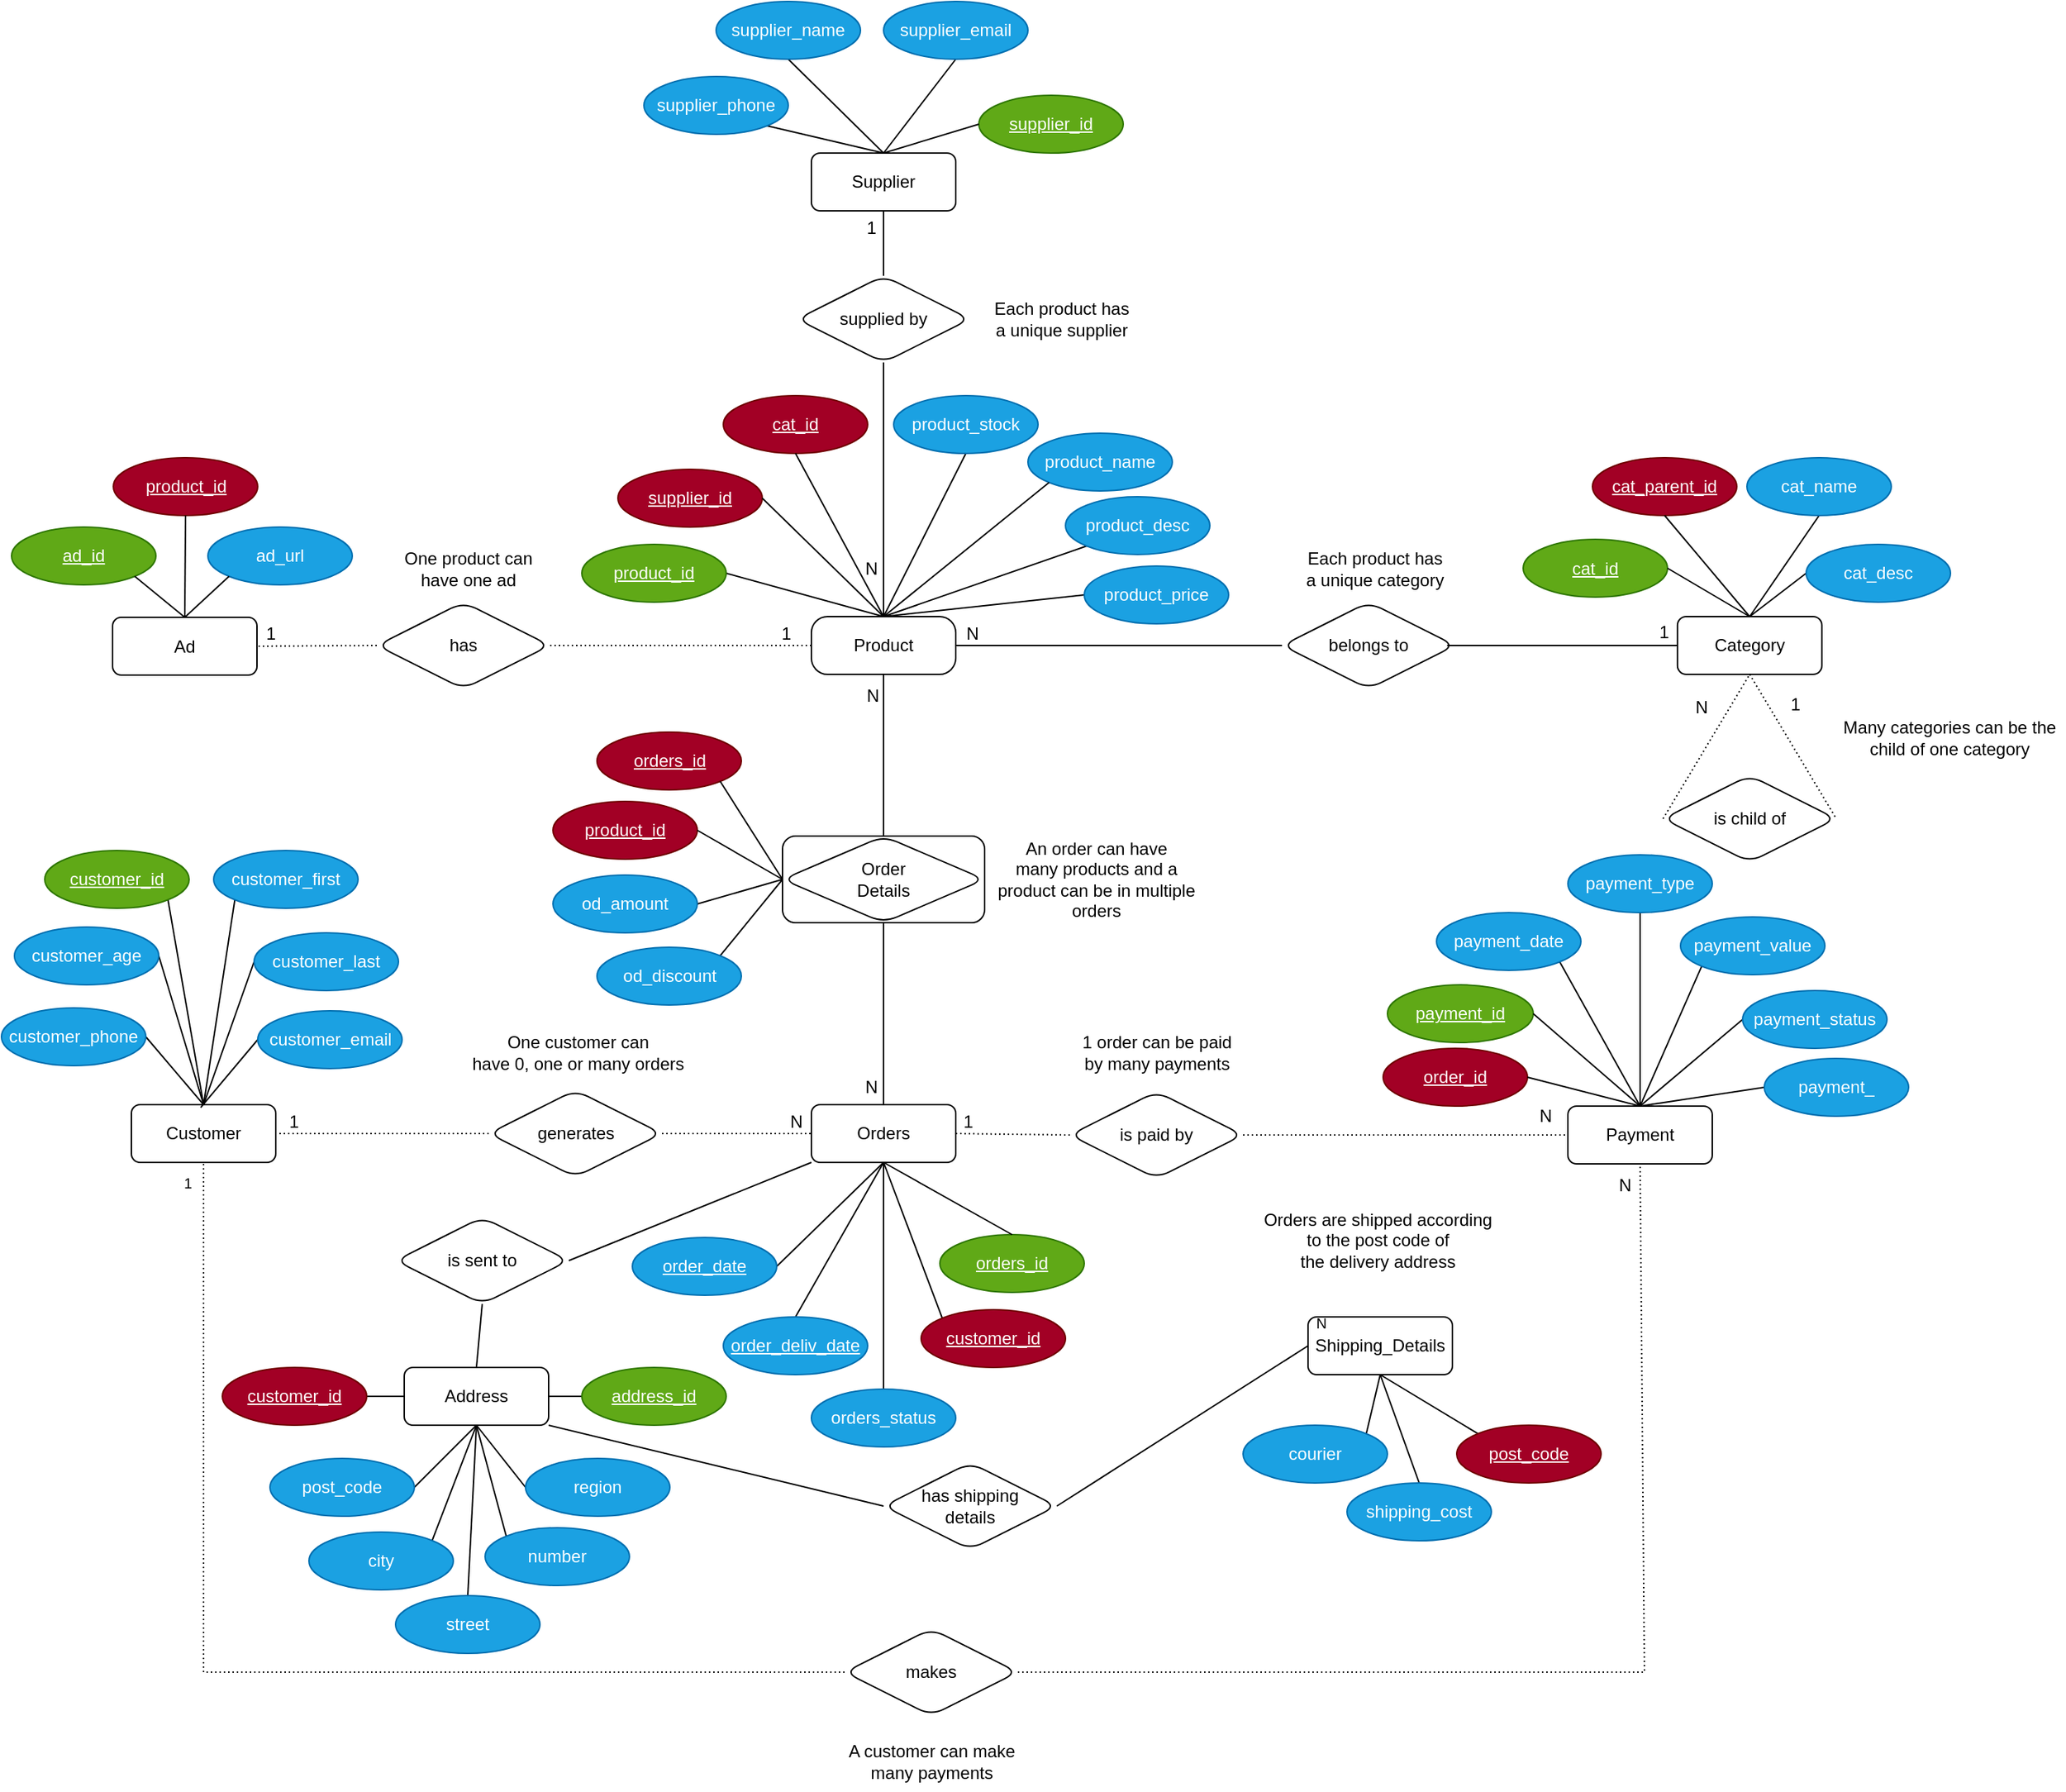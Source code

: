 <mxfile>
    <diagram id="CGE-V-YyImQBMw3J6Rf1" name="Page-1">
        <mxGraphModel dx="1951" dy="1351" grid="0" gridSize="13" guides="1" tooltips="1" connect="1" arrows="1" fold="1" page="0" pageScale="1" pageWidth="827" pageHeight="1169" math="0" shadow="0">
            <root>
                <mxCell id="0"/>
                <mxCell id="1" parent="0"/>
                <mxCell id="2" value="Customer" style="whiteSpace=wrap;html=1;align=center;rounded=1;" parent="1" vertex="1">
                    <mxGeometry x="-218" y="728" width="100" height="40" as="geometry"/>
                </mxCell>
                <mxCell id="238" style="edgeStyle=none;html=1;entryX=0.5;entryY=1;entryDx=0;entryDy=0;strokeColor=default;fontSize=10;endArrow=none;endFill=0;exitX=0.5;exitY=0;exitDx=0;exitDy=0;" edge="1" parent="1" source="3" target="237">
                    <mxGeometry relative="1" as="geometry">
                        <mxPoint x="312" y="360" as="sourcePoint"/>
                    </mxGeometry>
                </mxCell>
                <mxCell id="3" value="Product" style="whiteSpace=wrap;html=1;align=center;rounded=1;arcSize=28;" parent="1" vertex="1">
                    <mxGeometry x="253" y="390" width="100" height="40" as="geometry"/>
                </mxCell>
                <mxCell id="179" style="edgeStyle=none;html=1;exitX=0.5;exitY=1;exitDx=0;exitDy=0;entryX=1;entryY=0.5;entryDx=0;entryDy=0;strokeColor=default;endArrow=none;endFill=0;" edge="1" parent="1" source="4" target="177">
                    <mxGeometry relative="1" as="geometry">
                        <mxPoint x="208" y="784" as="sourcePoint"/>
                    </mxGeometry>
                </mxCell>
                <mxCell id="297" style="edgeStyle=none;html=1;exitX=0;exitY=1;exitDx=0;exitDy=0;entryX=1;entryY=0.5;entryDx=0;entryDy=0;strokeColor=default;fontSize=10;endArrow=none;endFill=0;" edge="1" parent="1" source="4" target="295">
                    <mxGeometry relative="1" as="geometry"/>
                </mxCell>
                <mxCell id="4" value="Orders" style="whiteSpace=wrap;html=1;align=center;rounded=1;" parent="1" vertex="1">
                    <mxGeometry x="253" y="728" width="100" height="40" as="geometry"/>
                </mxCell>
                <mxCell id="234" style="edgeStyle=none;html=1;exitX=0.5;exitY=0;exitDx=0;exitDy=0;entryX=1;entryY=1;entryDx=0;entryDy=0;strokeColor=default;fontSize=10;endArrow=none;endFill=0;" edge="1" parent="1" source="6" target="231">
                    <mxGeometry relative="1" as="geometry"/>
                </mxCell>
                <mxCell id="235" style="edgeStyle=none;html=1;exitX=0.5;exitY=0;exitDx=0;exitDy=0;entryX=0.5;entryY=1;entryDx=0;entryDy=0;strokeColor=default;fontSize=10;endArrow=none;endFill=0;" edge="1" parent="1" source="6" target="232">
                    <mxGeometry relative="1" as="geometry"/>
                </mxCell>
                <mxCell id="236" style="edgeStyle=none;html=1;exitX=0.5;exitY=0;exitDx=0;exitDy=0;entryX=0;entryY=1;entryDx=0;entryDy=0;strokeColor=default;fontSize=10;endArrow=none;endFill=0;" edge="1" parent="1" source="6" target="233">
                    <mxGeometry relative="1" as="geometry"/>
                </mxCell>
                <mxCell id="270" style="edgeStyle=none;html=1;exitX=0.5;exitY=0;exitDx=0;exitDy=0;entryX=0;entryY=0.5;entryDx=0;entryDy=0;strokeColor=default;fontSize=10;endArrow=none;endFill=0;" edge="1" parent="1" source="6" target="269">
                    <mxGeometry relative="1" as="geometry"/>
                </mxCell>
                <mxCell id="6" value="Payment" style="whiteSpace=wrap;html=1;align=center;rounded=1;" parent="1" vertex="1">
                    <mxGeometry x="777" y="729" width="100" height="40" as="geometry"/>
                </mxCell>
                <mxCell id="214" style="edgeStyle=none;html=1;exitX=0.5;exitY=0;exitDx=0;exitDy=0;entryX=0.5;entryY=1;entryDx=0;entryDy=0;strokeColor=default;endArrow=none;endFill=0;" edge="1" parent="1" source="7" target="211">
                    <mxGeometry relative="1" as="geometry"/>
                </mxCell>
                <mxCell id="7" value="Supplier" style="whiteSpace=wrap;html=1;align=center;rounded=1;" parent="1" vertex="1">
                    <mxGeometry x="253" y="69" width="100" height="40" as="geometry"/>
                </mxCell>
                <mxCell id="8" value="Category" style="whiteSpace=wrap;html=1;align=center;rounded=1;" parent="1" vertex="1">
                    <mxGeometry x="852.9" y="390" width="100" height="40" as="geometry"/>
                </mxCell>
                <mxCell id="9" value="Ad" style="whiteSpace=wrap;html=1;align=center;rounded=1;" parent="1" vertex="1">
                    <mxGeometry x="-231" y="390.5" width="100" height="40" as="geometry"/>
                </mxCell>
                <mxCell id="10" value="belongs to" style="shape=rhombus;perimeter=rhombusPerimeter;whiteSpace=wrap;html=1;align=center;rounded=1;" parent="1" vertex="1">
                    <mxGeometry x="579" y="380" width="120" height="60" as="geometry"/>
                </mxCell>
                <mxCell id="21" value="" style="endArrow=none;html=1;rounded=1;entryX=0;entryY=0.5;entryDx=0;entryDy=0;exitX=0.953;exitY=0.499;exitDx=0;exitDy=0;exitPerimeter=0;" parent="1" source="10" target="8" edge="1">
                    <mxGeometry relative="1" as="geometry">
                        <mxPoint x="793" y="344" as="sourcePoint"/>
                        <mxPoint x="950" y="440" as="targetPoint"/>
                    </mxGeometry>
                </mxCell>
                <mxCell id="22" value="1" style="resizable=0;html=1;align=right;verticalAlign=bottom;rounded=1;" parent="21" connectable="0" vertex="1">
                    <mxGeometry x="1" relative="1" as="geometry">
                        <mxPoint x="-5" as="offset"/>
                    </mxGeometry>
                </mxCell>
                <mxCell id="23" value="" style="endArrow=none;html=1;rounded=1;exitX=0;exitY=0.5;exitDx=0;exitDy=0;entryX=1;entryY=0.5;entryDx=0;entryDy=0;" parent="1" source="10" target="3" edge="1">
                    <mxGeometry relative="1" as="geometry">
                        <mxPoint x="403" y="422" as="sourcePoint"/>
                        <mxPoint x="364" y="422" as="targetPoint"/>
                    </mxGeometry>
                </mxCell>
                <mxCell id="24" value="N" style="resizable=0;html=1;align=right;verticalAlign=bottom;rounded=1;" parent="23" connectable="0" vertex="1">
                    <mxGeometry x="1" relative="1" as="geometry">
                        <mxPoint x="16" as="offset"/>
                    </mxGeometry>
                </mxCell>
                <mxCell id="25" value="cat_id" style="ellipse;whiteSpace=wrap;html=1;align=center;fontStyle=4;rounded=1;fillColor=#60a917;fontColor=#ffffff;strokeColor=#2D7600;" parent="1" vertex="1">
                    <mxGeometry x="746" y="336.5" width="100" height="40" as="geometry"/>
                </mxCell>
                <mxCell id="28" value="" style="endArrow=none;html=1;rounded=0;entryX=0.5;entryY=0;entryDx=0;entryDy=0;exitX=1;exitY=0.5;exitDx=0;exitDy=0;" parent="1" source="25" target="8" edge="1">
                    <mxGeometry relative="1" as="geometry">
                        <mxPoint x="590.9" y="474" as="sourcePoint"/>
                        <mxPoint x="750.9" y="474" as="targetPoint"/>
                    </mxGeometry>
                </mxCell>
                <mxCell id="32" value="&lt;u&gt;cat_id&lt;/u&gt;" style="ellipse;whiteSpace=wrap;html=1;align=center;rounded=1;fillColor=#a20025;fontColor=#ffffff;strokeColor=#6F0000;" parent="1" vertex="1">
                    <mxGeometry x="192" y="237" width="100" height="40" as="geometry"/>
                </mxCell>
                <mxCell id="35" value="product_name" style="ellipse;whiteSpace=wrap;html=1;align=center;fontStyle=0;rounded=1;fillColor=#1ba1e2;fontColor=#ffffff;strokeColor=#006EAF;" parent="1" vertex="1">
                    <mxGeometry x="403" y="263" width="100" height="40" as="geometry"/>
                </mxCell>
                <mxCell id="36" value="" style="endArrow=none;html=1;rounded=0;exitX=0;exitY=1;exitDx=0;exitDy=0;entryX=0.5;entryY=0;entryDx=0;entryDy=0;" parent="1" source="35" target="3" edge="1">
                    <mxGeometry relative="1" as="geometry">
                        <mxPoint x="346" y="422" as="sourcePoint"/>
                        <mxPoint x="219" y="410" as="targetPoint"/>
                    </mxGeometry>
                </mxCell>
                <mxCell id="41" value="" style="endArrow=none;html=1;rounded=0;exitX=0.5;exitY=1;exitDx=0;exitDy=0;entryX=0.5;entryY=0;entryDx=0;entryDy=0;" parent="1" source="32" target="3" edge="1">
                    <mxGeometry relative="1" as="geometry">
                        <mxPoint x="327" y="422" as="sourcePoint"/>
                        <mxPoint x="219" y="410" as="targetPoint"/>
                    </mxGeometry>
                </mxCell>
                <mxCell id="207" style="edgeStyle=none;html=1;exitX=0;exitY=0.5;exitDx=0;exitDy=0;entryX=1;entryY=0.5;entryDx=0;entryDy=0;strokeColor=default;endArrow=none;endFill=0;" edge="1" parent="1" source="51" target="205">
                    <mxGeometry relative="1" as="geometry"/>
                </mxCell>
                <mxCell id="208" style="edgeStyle=none;html=1;exitX=0;exitY=0.5;exitDx=0;exitDy=0;entryX=1;entryY=0;entryDx=0;entryDy=0;strokeColor=default;endArrow=none;endFill=0;" edge="1" parent="1" source="51" target="206">
                    <mxGeometry relative="1" as="geometry"/>
                </mxCell>
                <mxCell id="51" value="&lt;div&gt;Order&lt;/div&gt;&lt;div&gt;Details&lt;/div&gt;" style="shape=associativeEntity;whiteSpace=wrap;html=1;align=center;rounded=1;" parent="1" vertex="1">
                    <mxGeometry x="233" y="542" width="140" height="60" as="geometry"/>
                </mxCell>
                <mxCell id="52" value="product_id" style="ellipse;whiteSpace=wrap;html=1;align=center;fontStyle=4;rounded=1;fillColor=#a20025;fontColor=#ffffff;strokeColor=#6F0000;" parent="1" vertex="1">
                    <mxGeometry x="74" y="518" width="100" height="40" as="geometry"/>
                </mxCell>
                <mxCell id="53" value="&lt;div&gt;orders_id&lt;/div&gt;" style="ellipse;whiteSpace=wrap;html=1;align=center;fontStyle=4;rounded=1;fillColor=#a20025;fontColor=#ffffff;strokeColor=#6F0000;" parent="1" vertex="1">
                    <mxGeometry x="104.5" y="470" width="100" height="40" as="geometry"/>
                </mxCell>
                <mxCell id="56" value="" style="endArrow=none;html=1;rounded=0;entryX=0.5;entryY=0;entryDx=0;entryDy=0;exitX=0.5;exitY=1;exitDx=0;exitDy=0;" parent="1" source="51" target="4" edge="1">
                    <mxGeometry relative="1" as="geometry">
                        <mxPoint x="156" y="683" as="sourcePoint"/>
                        <mxPoint x="316" y="683" as="targetPoint"/>
                    </mxGeometry>
                </mxCell>
                <mxCell id="57" value="N" style="resizable=0;html=1;align=right;verticalAlign=bottom;rounded=1;" parent="56" connectable="0" vertex="1">
                    <mxGeometry x="1" relative="1" as="geometry">
                        <mxPoint x="-4" y="-4" as="offset"/>
                    </mxGeometry>
                </mxCell>
                <mxCell id="58" value="" style="endArrow=none;html=1;rounded=0;entryX=1;entryY=1;entryDx=0;entryDy=0;exitX=0;exitY=0.5;exitDx=0;exitDy=0;" parent="1" source="51" target="53" edge="1">
                    <mxGeometry relative="1" as="geometry">
                        <mxPoint x="156" y="586" as="sourcePoint"/>
                        <mxPoint x="316" y="586" as="targetPoint"/>
                    </mxGeometry>
                </mxCell>
                <mxCell id="59" value="" style="endArrow=none;html=1;rounded=0;entryX=1;entryY=0.5;entryDx=0;entryDy=0;exitX=0;exitY=0.5;exitDx=0;exitDy=0;" parent="1" source="51" target="52" edge="1">
                    <mxGeometry relative="1" as="geometry">
                        <mxPoint x="156" y="586" as="sourcePoint"/>
                        <mxPoint x="316" y="586" as="targetPoint"/>
                    </mxGeometry>
                </mxCell>
                <mxCell id="60" value="&lt;div&gt;orders_id&lt;/div&gt;" style="ellipse;whiteSpace=wrap;html=1;align=center;fontStyle=4;rounded=1;fillColor=#60a917;fontColor=#ffffff;strokeColor=#2D7600;" parent="1" vertex="1">
                    <mxGeometry x="342" y="818" width="100" height="40" as="geometry"/>
                </mxCell>
                <mxCell id="61" value="" style="endArrow=none;html=1;rounded=0;exitX=0.5;exitY=1;exitDx=0;exitDy=0;entryX=0.5;entryY=0;entryDx=0;entryDy=0;" parent="1" source="4" target="60" edge="1">
                    <mxGeometry relative="1" as="geometry">
                        <mxPoint x="208" y="784" as="sourcePoint"/>
                        <mxPoint x="252" y="820" as="targetPoint"/>
                    </mxGeometry>
                </mxCell>
                <mxCell id="62" value="" style="endArrow=none;html=1;rounded=0;exitX=0.5;exitY=1;exitDx=0;exitDy=0;entryX=0;entryY=0;entryDx=0;entryDy=0;" parent="1" source="4" target="64" edge="1">
                    <mxGeometry relative="1" as="geometry">
                        <mxPoint x="208" y="784" as="sourcePoint"/>
                        <mxPoint x="208" y="821.67" as="targetPoint"/>
                    </mxGeometry>
                </mxCell>
                <mxCell id="63" value="&lt;div&gt;One customer can&lt;/div&gt;&lt;div&gt;have 0, one or many orders&lt;br&gt;&lt;/div&gt;" style="text;html=1;align=center;verticalAlign=middle;resizable=0;points=[];autosize=1;strokeColor=none;fillColor=none;" parent="1" vertex="1">
                    <mxGeometry x="7" y="671" width="167" height="41" as="geometry"/>
                </mxCell>
                <mxCell id="64" value="&lt;div&gt;customer_id&lt;/div&gt;" style="ellipse;whiteSpace=wrap;html=1;align=center;fontStyle=4;rounded=1;fillColor=#a20025;fontColor=#ffffff;strokeColor=#6F0000;" parent="1" vertex="1">
                    <mxGeometry x="329" y="870" width="100" height="40" as="geometry"/>
                </mxCell>
                <mxCell id="66" value="supplied by" style="shape=rhombus;perimeter=rhombusPerimeter;whiteSpace=wrap;html=1;align=center;rounded=1;" parent="1" vertex="1">
                    <mxGeometry x="243" y="154" width="120" height="60" as="geometry"/>
                </mxCell>
                <mxCell id="67" value="" style="endArrow=none;html=1;rounded=1;entryX=0.5;entryY=1;entryDx=0;entryDy=0;exitX=0.5;exitY=0;exitDx=0;exitDy=0;" parent="1" source="66" target="7" edge="1">
                    <mxGeometry relative="1" as="geometry">
                        <mxPoint x="515" y="164" as="sourcePoint"/>
                        <mxPoint x="564.64" y="230" as="targetPoint"/>
                    </mxGeometry>
                </mxCell>
                <mxCell id="68" value="1" style="resizable=0;html=1;align=right;verticalAlign=bottom;rounded=1;" parent="67" connectable="0" vertex="1">
                    <mxGeometry x="1" relative="1" as="geometry">
                        <mxPoint x="-5" y="20" as="offset"/>
                    </mxGeometry>
                </mxCell>
                <mxCell id="69" value="" style="endArrow=none;html=1;rounded=1;exitX=0.5;exitY=1;exitDx=0;exitDy=0;entryX=0.5;entryY=0;entryDx=0;entryDy=0;" parent="1" source="66" target="3" edge="1">
                    <mxGeometry relative="1" as="geometry">
                        <mxPoint x="385" y="313" as="sourcePoint"/>
                        <mxPoint x="335" y="301" as="targetPoint"/>
                    </mxGeometry>
                </mxCell>
                <mxCell id="70" value="N" style="resizable=0;html=1;align=right;verticalAlign=bottom;rounded=1;" parent="69" connectable="0" vertex="1">
                    <mxGeometry x="1" relative="1" as="geometry">
                        <mxPoint x="-4" y="-25" as="offset"/>
                    </mxGeometry>
                </mxCell>
                <mxCell id="71" value="supplier_id" style="ellipse;whiteSpace=wrap;html=1;align=center;fontStyle=4;rounded=1;fillColor=#60a917;fontColor=#ffffff;strokeColor=#2D7600;" parent="1" vertex="1">
                    <mxGeometry x="369" y="29" width="100" height="40" as="geometry"/>
                </mxCell>
                <mxCell id="72" value="" style="endArrow=none;html=1;rounded=0;entryX=0;entryY=0.5;entryDx=0;entryDy=0;exitX=0.5;exitY=0;exitDx=0;exitDy=0;" parent="1" source="7" target="71" edge="1">
                    <mxGeometry relative="1" as="geometry">
                        <mxPoint x="373" y="88" as="sourcePoint"/>
                        <mxPoint x="331" y="98" as="targetPoint"/>
                    </mxGeometry>
                </mxCell>
                <mxCell id="73" value="Each product has&lt;br&gt; a unique supplier" style="text;html=1;align=center;verticalAlign=middle;resizable=0;points=[];autosize=1;strokeColor=none;fillColor=none;" parent="1" vertex="1">
                    <mxGeometry x="369" y="163.5" width="114" height="41" as="geometry"/>
                </mxCell>
                <mxCell id="74" value="generates" style="shape=rhombus;perimeter=rhombusPerimeter;whiteSpace=wrap;html=1;align=center;rounded=1;" parent="1" vertex="1">
                    <mxGeometry x="29.5" y="718" width="120" height="60" as="geometry"/>
                </mxCell>
                <mxCell id="75" value="" style="endArrow=none;html=1;rounded=0;exitX=0.5;exitY=0;exitDx=0;exitDy=0;entryX=1;entryY=1;entryDx=0;entryDy=0;" parent="1" source="2" target="76" edge="1">
                    <mxGeometry relative="1" as="geometry">
                        <mxPoint x="-297" y="794.67" as="sourcePoint"/>
                        <mxPoint x="-297" y="832.34" as="targetPoint"/>
                    </mxGeometry>
                </mxCell>
                <mxCell id="76" value="&lt;div&gt;customer_id&lt;/div&gt;" style="ellipse;whiteSpace=wrap;html=1;align=center;fontStyle=4;rounded=1;fillColor=#60a917;fontColor=#ffffff;strokeColor=#2D7600;" parent="1" vertex="1">
                    <mxGeometry x="-278" y="552" width="100" height="40" as="geometry"/>
                </mxCell>
                <mxCell id="77" value="Each product has&lt;br&gt; a unique category" style="text;html=1;align=center;verticalAlign=middle;resizable=0;points=[];autosize=1;strokeColor=none;fillColor=none;" parent="1" vertex="1">
                    <mxGeometry x="585" y="336" width="115" height="41" as="geometry"/>
                </mxCell>
                <mxCell id="78" value="" style="endArrow=none;html=1;rounded=0;dashed=1;dashPattern=1 2;entryX=1;entryY=0.5;entryDx=0;entryDy=0;exitX=0;exitY=0.5;exitDx=0;exitDy=0;" parent="1" source="74" target="2" edge="1">
                    <mxGeometry relative="1" as="geometry">
                        <mxPoint x="-65" y="748" as="sourcePoint"/>
                        <mxPoint x="155" y="548.67" as="targetPoint"/>
                    </mxGeometry>
                </mxCell>
                <mxCell id="79" value="1" style="resizable=0;html=1;align=right;verticalAlign=bottom;" parent="78" connectable="0" vertex="1">
                    <mxGeometry x="1" relative="1" as="geometry">
                        <mxPoint x="16" as="offset"/>
                    </mxGeometry>
                </mxCell>
                <mxCell id="80" value="" style="endArrow=none;html=1;rounded=0;dashed=1;dashPattern=1 2;exitX=1;exitY=0.5;exitDx=0;exitDy=0;entryX=0;entryY=0.5;entryDx=0;entryDy=0;" parent="1" source="74" target="4" edge="1">
                    <mxGeometry relative="1" as="geometry">
                        <mxPoint x="120" y="548.67" as="sourcePoint"/>
                        <mxPoint x="280" y="548.67" as="targetPoint"/>
                    </mxGeometry>
                </mxCell>
                <mxCell id="81" value="N" style="resizable=0;html=1;align=right;verticalAlign=bottom;" parent="80" connectable="0" vertex="1">
                    <mxGeometry x="1" relative="1" as="geometry">
                        <mxPoint x="-6" as="offset"/>
                    </mxGeometry>
                </mxCell>
                <mxCell id="82" value="" style="endArrow=none;html=1;rounded=0;entryX=0.5;entryY=1;entryDx=0;entryDy=0;exitX=0.5;exitY=0;exitDx=0;exitDy=0;" parent="1" source="51" target="3" edge="1">
                    <mxGeometry relative="1" as="geometry">
                        <mxPoint x="180" y="582" as="sourcePoint"/>
                        <mxPoint x="340" y="582" as="targetPoint"/>
                    </mxGeometry>
                </mxCell>
                <mxCell id="83" value="N" style="resizable=0;html=1;align=right;verticalAlign=bottom;" parent="82" connectable="0" vertex="1">
                    <mxGeometry x="1" relative="1" as="geometry">
                        <mxPoint x="-3" y="23" as="offset"/>
                    </mxGeometry>
                </mxCell>
                <mxCell id="86" value="&lt;div&gt;An order can have&lt;/div&gt;&lt;div&gt;many products and a&lt;/div&gt;&lt;div&gt;product can be in multiple&lt;/div&gt;&lt;div&gt;orders&lt;br&gt;&lt;/div&gt;" style="text;html=1;align=center;verticalAlign=middle;resizable=0;points=[];autosize=1;strokeColor=none;fillColor=none;" parent="1" vertex="1">
                    <mxGeometry x="370" y="537" width="159" height="70" as="geometry"/>
                </mxCell>
                <mxCell id="87" value="supplier_id" style="ellipse;whiteSpace=wrap;html=1;align=center;fontStyle=4;rounded=1;fillColor=#a20025;fontColor=#ffffff;strokeColor=#6F0000;" parent="1" vertex="1">
                    <mxGeometry x="119" y="288" width="100" height="40" as="geometry"/>
                </mxCell>
                <mxCell id="88" value="" style="endArrow=none;html=1;rounded=0;exitX=1;exitY=0.5;exitDx=0;exitDy=0;entryX=0.5;entryY=0;entryDx=0;entryDy=0;" parent="1" source="87" target="3" edge="1">
                    <mxGeometry relative="1" as="geometry">
                        <mxPoint x="346" y="546" as="sourcePoint"/>
                        <mxPoint x="253" y="534" as="targetPoint"/>
                    </mxGeometry>
                </mxCell>
                <mxCell id="89" value="is paid by" style="shape=rhombus;perimeter=rhombusPerimeter;whiteSpace=wrap;html=1;align=center;rounded=1;" parent="1" vertex="1">
                    <mxGeometry x="432" y="719" width="120" height="60" as="geometry"/>
                </mxCell>
                <mxCell id="90" value="" style="endArrow=none;html=1;rounded=0;dashed=1;dashPattern=1 2;entryX=0;entryY=0.5;entryDx=0;entryDy=0;exitX=1;exitY=0.5;exitDx=0;exitDy=0;" parent="1" source="89" target="6" edge="1">
                    <mxGeometry relative="1" as="geometry">
                        <mxPoint x="558" y="760" as="sourcePoint"/>
                        <mxPoint x="715" y="612" as="targetPoint"/>
                    </mxGeometry>
                </mxCell>
                <mxCell id="91" value="N" style="resizable=0;html=1;align=right;verticalAlign=bottom;" parent="90" connectable="0" vertex="1">
                    <mxGeometry x="1" relative="1" as="geometry">
                        <mxPoint x="-11" y="-5" as="offset"/>
                    </mxGeometry>
                </mxCell>
                <mxCell id="92" value="" style="endArrow=none;html=1;rounded=0;dashed=1;dashPattern=1 2;exitX=0;exitY=0.5;exitDx=0;exitDy=0;entryX=1;entryY=0.5;entryDx=0;entryDy=0;" parent="1" source="89" target="4" edge="1">
                    <mxGeometry relative="1" as="geometry">
                        <mxPoint x="551" y="524" as="sourcePoint"/>
                        <mxPoint x="711" y="524" as="targetPoint"/>
                    </mxGeometry>
                </mxCell>
                <mxCell id="93" value="1" style="resizable=0;html=1;align=right;verticalAlign=bottom;" parent="92" connectable="0" vertex="1">
                    <mxGeometry x="1" relative="1" as="geometry">
                        <mxPoint x="12" as="offset"/>
                    </mxGeometry>
                </mxCell>
                <mxCell id="94" value="payment_id" style="ellipse;whiteSpace=wrap;html=1;align=center;fontStyle=4;rounded=1;fillColor=#60a917;fontColor=#ffffff;strokeColor=#2D7600;" parent="1" vertex="1">
                    <mxGeometry x="652" y="645" width="101" height="40" as="geometry"/>
                </mxCell>
                <mxCell id="95" value="" style="endArrow=none;html=1;rounded=0;exitX=1;exitY=0.5;exitDx=0;exitDy=0;entryX=0.5;entryY=0;entryDx=0;entryDy=0;" parent="1" source="94" target="6" edge="1">
                    <mxGeometry relative="1" as="geometry">
                        <mxPoint x="1173" y="649" as="sourcePoint"/>
                        <mxPoint x="1080" y="513" as="targetPoint"/>
                    </mxGeometry>
                </mxCell>
                <mxCell id="99" value="&lt;div&gt;1 order can be paid &lt;br&gt;by many payments&lt;br&gt;&lt;/div&gt;" style="text;html=1;align=center;verticalAlign=middle;resizable=0;points=[];autosize=1;strokeColor=none;fillColor=none;" parent="1" vertex="1">
                    <mxGeometry x="430" y="671" width="124" height="41" as="geometry"/>
                </mxCell>
                <mxCell id="108" value="&lt;u&gt;ad_id&lt;/u&gt;" style="ellipse;whiteSpace=wrap;html=1;align=center;rounded=1;fillColor=#60a917;fontColor=#ffffff;strokeColor=#2D7600;" parent="1" vertex="1">
                    <mxGeometry x="-301" y="328" width="100" height="40" as="geometry"/>
                </mxCell>
                <mxCell id="111" value="" style="endArrow=none;html=1;rounded=0;exitX=1;exitY=1;exitDx=0;exitDy=0;entryX=0.5;entryY=0;entryDx=0;entryDy=0;" parent="1" source="108" target="9" edge="1">
                    <mxGeometry relative="1" as="geometry">
                        <mxPoint x="-99" y="362" as="sourcePoint"/>
                        <mxPoint x="-173" y="350.0" as="targetPoint"/>
                    </mxGeometry>
                </mxCell>
                <mxCell id="114" value="has" style="shape=rhombus;perimeter=rhombusPerimeter;whiteSpace=wrap;html=1;align=center;rounded=1;" parent="1" vertex="1">
                    <mxGeometry x="-48" y="380" width="120" height="60" as="geometry"/>
                </mxCell>
                <mxCell id="119" value="" style="endArrow=none;html=1;rounded=0;dashed=1;dashPattern=1 2;entryX=0;entryY=0.5;entryDx=0;entryDy=0;exitX=1;exitY=0.5;exitDx=0;exitDy=0;" parent="1" source="114" target="3" edge="1">
                    <mxGeometry relative="1" as="geometry">
                        <mxPoint x="102" y="378" as="sourcePoint"/>
                        <mxPoint x="262" y="378" as="targetPoint"/>
                    </mxGeometry>
                </mxCell>
                <mxCell id="120" value="1" style="resizable=0;html=1;align=right;verticalAlign=bottom;" parent="119" connectable="0" vertex="1">
                    <mxGeometry x="1" relative="1" as="geometry">
                        <mxPoint x="-14" as="offset"/>
                    </mxGeometry>
                </mxCell>
                <mxCell id="121" value="" style="endArrow=none;html=1;rounded=0;dashed=1;dashPattern=1 2;entryX=1;entryY=0.5;entryDx=0;entryDy=0;exitX=0;exitY=0.5;exitDx=0;exitDy=0;" parent="1" source="114" target="9" edge="1">
                    <mxGeometry relative="1" as="geometry">
                        <mxPoint x="-57" y="410.0" as="sourcePoint"/>
                        <mxPoint x="156" y="423.0" as="targetPoint"/>
                    </mxGeometry>
                </mxCell>
                <mxCell id="122" value="1" style="resizable=0;html=1;align=right;verticalAlign=bottom;" parent="121" connectable="0" vertex="1">
                    <mxGeometry x="1" relative="1" as="geometry">
                        <mxPoint x="13" as="offset"/>
                    </mxGeometry>
                </mxCell>
                <mxCell id="123" value="One product can &lt;br&gt;have one ad" style="text;html=1;align=center;verticalAlign=middle;resizable=0;points=[];autosize=1;strokeColor=none;fillColor=none;" parent="1" vertex="1">
                    <mxGeometry x="-39" y="336.5" width="108" height="41" as="geometry"/>
                </mxCell>
                <mxCell id="125" value="makes" style="shape=rhombus;perimeter=rhombusPerimeter;whiteSpace=wrap;html=1;align=center;rounded=1;" parent="1" vertex="1">
                    <mxGeometry x="276" y="1091" width="120" height="60" as="geometry"/>
                </mxCell>
                <mxCell id="136" value="&lt;div&gt;A customer can make&lt;/div&gt;&lt;div&gt;many payments&lt;br&gt;&lt;/div&gt;" style="text;html=1;align=center;verticalAlign=middle;resizable=0;points=[];autosize=1;strokeColor=none;fillColor=none;" parent="1" vertex="1">
                    <mxGeometry x="267.5" y="1162" width="137" height="41" as="geometry"/>
                </mxCell>
                <mxCell id="141" value="product_id" style="ellipse;whiteSpace=wrap;html=1;align=center;fontStyle=4;rounded=1;fillColor=#a20025;fontColor=#ffffff;strokeColor=#6F0000;" parent="1" vertex="1">
                    <mxGeometry x="-230.5" y="280" width="100" height="40" as="geometry"/>
                </mxCell>
                <mxCell id="142" value="" style="endArrow=none;html=1;rounded=0;entryX=0.5;entryY=1;entryDx=0;entryDy=0;exitX=0.5;exitY=0;exitDx=0;exitDy=0;" parent="1" source="9" target="141" edge="1">
                    <mxGeometry relative="1" as="geometry">
                        <mxPoint x="143" y="511" as="sourcePoint"/>
                        <mxPoint x="303" y="511" as="targetPoint"/>
                    </mxGeometry>
                </mxCell>
                <mxCell id="143" value="" style="endArrow=none;html=1;rounded=0;dashed=1;dashPattern=1 2;entryX=0.5;entryY=1;entryDx=0;entryDy=0;exitX=1;exitY=0.5;exitDx=0;exitDy=0;" parent="1" source="125" target="6" edge="1">
                    <mxGeometry relative="1" as="geometry">
                        <mxPoint x="201" y="688" as="sourcePoint"/>
                        <mxPoint x="361" y="688" as="targetPoint"/>
                        <Array as="points">
                            <mxPoint x="830" y="1121"/>
                        </Array>
                    </mxGeometry>
                </mxCell>
                <mxCell id="144" value="N" style="resizable=0;html=1;align=right;verticalAlign=bottom;" parent="143" connectable="0" vertex="1">
                    <mxGeometry x="1" relative="1" as="geometry">
                        <mxPoint x="-6" y="23" as="offset"/>
                    </mxGeometry>
                </mxCell>
                <mxCell id="148" value="order_id" style="ellipse;whiteSpace=wrap;html=1;align=center;fontStyle=4;rounded=1;fillColor=#a20025;fontColor=#ffffff;strokeColor=#6F0000;" parent="1" vertex="1">
                    <mxGeometry x="649" y="689" width="100" height="40" as="geometry"/>
                </mxCell>
                <mxCell id="150" value="" style="endArrow=none;html=1;rounded=0;entryX=0.5;entryY=0;entryDx=0;entryDy=0;exitX=1;exitY=0.5;exitDx=0;exitDy=0;" parent="1" source="148" target="6" edge="1">
                    <mxGeometry relative="1" as="geometry">
                        <mxPoint x="508" y="654" as="sourcePoint"/>
                        <mxPoint x="668" y="654" as="targetPoint"/>
                    </mxGeometry>
                </mxCell>
                <mxCell id="151" value="is child of" style="shape=rhombus;perimeter=rhombusPerimeter;whiteSpace=wrap;html=1;align=center;rounded=1;shadow=0;" parent="1" vertex="1">
                    <mxGeometry x="842.9" y="500" width="120" height="60" as="geometry"/>
                </mxCell>
                <mxCell id="156" value="cat_parent_id" style="ellipse;whiteSpace=wrap;html=1;align=center;fontStyle=4;rounded=1;fillColor=#a20025;fontColor=#ffffff;strokeColor=#6F0000;" parent="1" vertex="1">
                    <mxGeometry x="794" y="280" width="100" height="40" as="geometry"/>
                </mxCell>
                <mxCell id="157" value="" style="endArrow=none;html=1;rounded=0;entryX=0.5;entryY=0;entryDx=0;entryDy=0;exitX=0.5;exitY=1;exitDx=0;exitDy=0;" parent="1" source="156" target="8" edge="1">
                    <mxGeometry relative="1" as="geometry">
                        <mxPoint x="719" y="469" as="sourcePoint"/>
                        <mxPoint x="1031" y="385" as="targetPoint"/>
                    </mxGeometry>
                </mxCell>
                <mxCell id="158" value="&lt;div&gt;Many categories can be the&lt;/div&gt;&lt;div&gt;child of one category&lt;br&gt;&lt;/div&gt;" style="text;html=1;align=center;verticalAlign=middle;resizable=0;points=[];autosize=1;strokeColor=none;fillColor=none;" parent="1" vertex="1">
                    <mxGeometry x="961" y="453" width="160" height="41" as="geometry"/>
                </mxCell>
                <mxCell id="159" value="" style="endArrow=none;html=1;rounded=0;dashed=1;dashPattern=1 2;exitX=0;exitY=0.5;exitDx=0;exitDy=0;entryX=0.5;entryY=1;entryDx=0;entryDy=0;" parent="1" source="151" target="8" edge="1">
                    <mxGeometry relative="1" as="geometry">
                        <mxPoint x="446" y="761" as="sourcePoint"/>
                        <mxPoint x="519" y="761" as="targetPoint"/>
                    </mxGeometry>
                </mxCell>
                <mxCell id="160" value="N" style="resizable=0;html=1;align=right;verticalAlign=bottom;" parent="159" connectable="0" vertex="1">
                    <mxGeometry x="1" relative="1" as="geometry">
                        <mxPoint x="-28" y="31" as="offset"/>
                    </mxGeometry>
                </mxCell>
                <mxCell id="161" value="" style="endArrow=none;html=1;rounded=0;dashed=1;dashPattern=1 2;entryX=1;entryY=0.5;entryDx=0;entryDy=0;exitX=0.5;exitY=1;exitDx=0;exitDy=0;" parent="1" source="8" target="151" edge="1">
                    <mxGeometry relative="1" as="geometry">
                        <mxPoint x="804" y="762" as="sourcePoint"/>
                        <mxPoint x="870" y="762" as="targetPoint"/>
                    </mxGeometry>
                </mxCell>
                <mxCell id="162" value="1" style="resizable=0;html=1;align=right;verticalAlign=bottom;" parent="161" connectable="0" vertex="1">
                    <mxGeometry x="1" relative="1" as="geometry">
                        <mxPoint x="-24" y="-70" as="offset"/>
                    </mxGeometry>
                </mxCell>
                <mxCell id="166" style="edgeStyle=none;html=1;exitX=1;exitY=0.5;exitDx=0;exitDy=0;entryX=0.5;entryY=0;entryDx=0;entryDy=0;strokeColor=default;endArrow=none;endFill=0;" edge="1" parent="1" source="163" target="3">
                    <mxGeometry relative="1" as="geometry"/>
                </mxCell>
                <mxCell id="163" value="product_id" style="ellipse;whiteSpace=wrap;html=1;align=center;fontStyle=4;rounded=1;fillColor=#60a917;fontColor=#ffffff;strokeColor=#2D7600;" vertex="1" parent="1">
                    <mxGeometry x="94" y="340" width="100" height="40" as="geometry"/>
                </mxCell>
                <mxCell id="165" style="edgeStyle=none;html=1;exitX=0;exitY=1;exitDx=0;exitDy=0;entryX=0.5;entryY=0;entryDx=0;entryDy=0;strokeColor=default;endArrow=none;endFill=0;" edge="1" parent="1" source="164" target="3">
                    <mxGeometry relative="1" as="geometry"/>
                </mxCell>
                <mxCell id="164" value="product_desc" style="ellipse;whiteSpace=wrap;html=1;align=center;fontStyle=0;rounded=1;fillColor=#1ba1e2;fontColor=#ffffff;strokeColor=#006EAF;" vertex="1" parent="1">
                    <mxGeometry x="429" y="307" width="100" height="40" as="geometry"/>
                </mxCell>
                <mxCell id="168" style="edgeStyle=none;html=1;exitX=0;exitY=0.5;exitDx=0;exitDy=0;entryX=0.5;entryY=0;entryDx=0;entryDy=0;strokeColor=default;endArrow=none;endFill=0;" edge="1" parent="1" source="167" target="3">
                    <mxGeometry relative="1" as="geometry"/>
                </mxCell>
                <mxCell id="167" value="product_price" style="ellipse;whiteSpace=wrap;html=1;align=center;fontStyle=0;rounded=1;fillColor=#1ba1e2;fontColor=#ffffff;strokeColor=#006EAF;" vertex="1" parent="1">
                    <mxGeometry x="442" y="355" width="100" height="40" as="geometry"/>
                </mxCell>
                <mxCell id="172" style="edgeStyle=none;html=1;exitX=0.5;exitY=1;exitDx=0;exitDy=0;entryX=0.5;entryY=0;entryDx=0;entryDy=0;strokeColor=default;endArrow=none;endFill=0;" edge="1" parent="1" source="170" target="8">
                    <mxGeometry relative="1" as="geometry"/>
                </mxCell>
                <mxCell id="170" value="cat_name" style="ellipse;whiteSpace=wrap;html=1;align=center;fontStyle=0;rounded=1;fillColor=#1ba1e2;fontColor=#ffffff;strokeColor=#006EAF;" vertex="1" parent="1">
                    <mxGeometry x="901" y="280" width="100" height="40" as="geometry"/>
                </mxCell>
                <mxCell id="173" style="edgeStyle=none;html=1;exitX=0;exitY=0.5;exitDx=0;exitDy=0;entryX=0.5;entryY=0;entryDx=0;entryDy=0;strokeColor=default;endArrow=none;endFill=0;" edge="1" parent="1" source="171" target="8">
                    <mxGeometry relative="1" as="geometry"/>
                </mxCell>
                <mxCell id="171" value="cat_desc" style="ellipse;whiteSpace=wrap;html=1;align=center;fontStyle=0;rounded=1;fillColor=#1ba1e2;fontColor=#ffffff;strokeColor=#006EAF;" vertex="1" parent="1">
                    <mxGeometry x="942" y="340" width="100" height="40" as="geometry"/>
                </mxCell>
                <mxCell id="184" style="edgeStyle=none;html=1;exitX=0.5;exitY=0;exitDx=0;exitDy=0;entryX=0.5;entryY=1;entryDx=0;entryDy=0;strokeColor=default;endArrow=none;endFill=0;" edge="1" parent="1" source="175" target="4">
                    <mxGeometry relative="1" as="geometry">
                        <mxPoint x="208" y="784" as="targetPoint"/>
                    </mxGeometry>
                </mxCell>
                <mxCell id="175" value="&lt;div&gt;orders_status&lt;/div&gt;" style="ellipse;whiteSpace=wrap;html=1;align=center;fontStyle=0;rounded=1;fillColor=#1ba1e2;fontColor=#ffffff;strokeColor=#006EAF;" vertex="1" parent="1">
                    <mxGeometry x="253" y="925" width="100" height="40" as="geometry"/>
                </mxCell>
                <mxCell id="182" style="edgeStyle=none;html=1;exitX=0.5;exitY=0;exitDx=0;exitDy=0;entryX=0.5;entryY=1;entryDx=0;entryDy=0;strokeColor=default;endArrow=none;endFill=0;" edge="1" parent="1" source="176" target="4">
                    <mxGeometry relative="1" as="geometry">
                        <mxPoint x="208" y="784" as="targetPoint"/>
                    </mxGeometry>
                </mxCell>
                <mxCell id="176" value="&lt;div&gt;order_deliv_date&lt;/div&gt;" style="ellipse;whiteSpace=wrap;html=1;align=center;fontStyle=4;rounded=1;fillColor=#1ba1e2;fontColor=#ffffff;strokeColor=#006EAF;" vertex="1" parent="1">
                    <mxGeometry x="192" y="875" width="100" height="40" as="geometry"/>
                </mxCell>
                <mxCell id="177" value="&lt;div&gt;order_date&lt;/div&gt;" style="ellipse;whiteSpace=wrap;html=1;align=center;fontStyle=4;rounded=1;fillColor=#1ba1e2;fontColor=#ffffff;strokeColor=#006EAF;" vertex="1" parent="1">
                    <mxGeometry x="129" y="820" width="100" height="40" as="geometry"/>
                </mxCell>
                <mxCell id="205" value="&lt;div&gt;od_amount&lt;/div&gt;" style="ellipse;whiteSpace=wrap;html=1;align=center;fontStyle=0;rounded=1;fillColor=#1ba1e2;fontColor=#ffffff;strokeColor=#006EAF;" vertex="1" parent="1">
                    <mxGeometry x="74" y="569" width="100" height="40" as="geometry"/>
                </mxCell>
                <mxCell id="206" value="&lt;div&gt;od_discount&lt;/div&gt;" style="ellipse;whiteSpace=wrap;html=1;align=center;fontStyle=0;rounded=1;fillColor=#1ba1e2;fontColor=#ffffff;strokeColor=#006EAF;" vertex="1" parent="1">
                    <mxGeometry x="104.5" y="619" width="100" height="40" as="geometry"/>
                </mxCell>
                <mxCell id="213" style="edgeStyle=none;html=1;entryX=0.5;entryY=0;entryDx=0;entryDy=0;strokeColor=default;endArrow=none;endFill=0;exitX=0.5;exitY=1;exitDx=0;exitDy=0;" edge="1" parent="1" source="209" target="7">
                    <mxGeometry relative="1" as="geometry">
                        <mxPoint x="250" y="-3" as="sourcePoint"/>
                    </mxGeometry>
                </mxCell>
                <mxCell id="209" value="supplier_name" style="ellipse;whiteSpace=wrap;html=1;align=center;fontStyle=0;rounded=1;fillColor=#1ba1e2;fontColor=#ffffff;strokeColor=#006EAF;" vertex="1" parent="1">
                    <mxGeometry x="187" y="-36" width="100" height="40" as="geometry"/>
                </mxCell>
                <mxCell id="212" style="edgeStyle=none;html=1;exitX=1;exitY=1;exitDx=0;exitDy=0;entryX=0.5;entryY=0;entryDx=0;entryDy=0;strokeColor=default;endArrow=none;endFill=0;" edge="1" parent="1" source="210" target="7">
                    <mxGeometry relative="1" as="geometry"/>
                </mxCell>
                <mxCell id="210" value="supplier_phone" style="ellipse;whiteSpace=wrap;html=1;align=center;fontStyle=0;rounded=1;fillColor=#1ba1e2;fontColor=#ffffff;strokeColor=#006EAF;" vertex="1" parent="1">
                    <mxGeometry x="137" y="16" width="100" height="40" as="geometry"/>
                </mxCell>
                <mxCell id="211" value="supplier_email" style="ellipse;whiteSpace=wrap;html=1;align=center;fontStyle=0;rounded=1;fillColor=#1ba1e2;fontColor=#ffffff;strokeColor=#006EAF;" vertex="1" parent="1">
                    <mxGeometry x="303" y="-36" width="100" height="40" as="geometry"/>
                </mxCell>
                <mxCell id="217" value="ad_url" style="ellipse;whiteSpace=wrap;html=1;align=center;fontStyle=0;rounded=1;fillColor=#1ba1e2;fontColor=#ffffff;strokeColor=#006EAF;" vertex="1" parent="1">
                    <mxGeometry x="-165" y="328" width="100" height="40" as="geometry"/>
                </mxCell>
                <mxCell id="218" value="" style="endArrow=none;html=1;rounded=0;exitX=0;exitY=1;exitDx=0;exitDy=0;entryX=0.5;entryY=0;entryDx=0;entryDy=0;" edge="1" parent="1" source="217" target="9">
                    <mxGeometry relative="1" as="geometry">
                        <mxPoint x="-20" y="389.5" as="sourcePoint"/>
                        <mxPoint x="-63" y="357.5" as="targetPoint"/>
                    </mxGeometry>
                </mxCell>
                <mxCell id="226" style="edgeStyle=none;html=1;exitX=0;exitY=1;exitDx=0;exitDy=0;entryX=0.5;entryY=0;entryDx=0;entryDy=0;strokeColor=default;fontSize=10;endArrow=none;endFill=0;" edge="1" parent="1" source="220" target="2">
                    <mxGeometry relative="1" as="geometry"/>
                </mxCell>
                <mxCell id="220" value="customer_first" style="ellipse;whiteSpace=wrap;html=1;align=center;fontStyle=0;rounded=1;fillColor=#1ba1e2;fontColor=#ffffff;strokeColor=#006EAF;" vertex="1" parent="1">
                    <mxGeometry x="-161" y="552" width="100" height="40" as="geometry"/>
                </mxCell>
                <mxCell id="227" style="edgeStyle=none;html=1;exitX=1;exitY=0.5;exitDx=0;exitDy=0;entryX=0.5;entryY=0;entryDx=0;entryDy=0;strokeColor=default;fontSize=10;endArrow=none;endFill=0;" edge="1" parent="1" source="221" target="2">
                    <mxGeometry relative="1" as="geometry"/>
                </mxCell>
                <mxCell id="221" value="customer_age" style="ellipse;whiteSpace=wrap;html=1;align=center;fontStyle=0;rounded=1;fillColor=#1ba1e2;fontColor=#ffffff;strokeColor=#006EAF;" vertex="1" parent="1">
                    <mxGeometry x="-299" y="605" width="100" height="40" as="geometry"/>
                </mxCell>
                <mxCell id="230" style="edgeStyle=none;html=1;exitX=0;exitY=0.5;exitDx=0;exitDy=0;strokeColor=default;fontSize=10;endArrow=none;endFill=0;" edge="1" parent="1" source="222">
                    <mxGeometry relative="1" as="geometry">
                        <mxPoint x="-170" y="730" as="targetPoint"/>
                    </mxGeometry>
                </mxCell>
                <mxCell id="222" value="customer_email" style="ellipse;whiteSpace=wrap;html=1;align=center;fontStyle=0;rounded=1;fillColor=#1ba1e2;fontColor=#ffffff;strokeColor=#006EAF;" vertex="1" parent="1">
                    <mxGeometry x="-130.5" y="663" width="100" height="40" as="geometry"/>
                </mxCell>
                <mxCell id="228" style="edgeStyle=none;html=1;exitX=1;exitY=0.5;exitDx=0;exitDy=0;entryX=0.5;entryY=0;entryDx=0;entryDy=0;strokeColor=default;fontSize=10;endArrow=none;endFill=0;" edge="1" parent="1" source="223" target="2">
                    <mxGeometry relative="1" as="geometry"/>
                </mxCell>
                <mxCell id="223" value="customer_phone" style="ellipse;whiteSpace=wrap;html=1;align=center;fontStyle=0;rounded=1;fillColor=#1ba1e2;fontColor=#ffffff;strokeColor=#006EAF;" vertex="1" parent="1">
                    <mxGeometry x="-308" y="661" width="100" height="40" as="geometry"/>
                </mxCell>
                <mxCell id="229" style="edgeStyle=none;html=1;exitX=0;exitY=0.5;exitDx=0;exitDy=0;entryX=0.5;entryY=0;entryDx=0;entryDy=0;strokeColor=default;fontSize=10;endArrow=none;endFill=0;" edge="1" parent="1" source="224" target="2">
                    <mxGeometry relative="1" as="geometry"/>
                </mxCell>
                <mxCell id="224" value="customer_last" style="ellipse;whiteSpace=wrap;html=1;align=center;fontStyle=0;rounded=1;fillColor=#1ba1e2;fontColor=#ffffff;strokeColor=#006EAF;" vertex="1" parent="1">
                    <mxGeometry x="-133" y="609" width="100" height="40" as="geometry"/>
                </mxCell>
                <mxCell id="231" value="payment_date" style="ellipse;whiteSpace=wrap;html=1;align=center;fontStyle=0;rounded=1;fillColor=#1ba1e2;fontColor=#ffffff;strokeColor=#006EAF;" vertex="1" parent="1">
                    <mxGeometry x="686" y="595" width="100" height="40" as="geometry"/>
                </mxCell>
                <mxCell id="232" value="payment_type" style="ellipse;whiteSpace=wrap;html=1;align=center;fontStyle=0;rounded=1;fillColor=#1ba1e2;fontColor=#ffffff;strokeColor=#006EAF;" vertex="1" parent="1">
                    <mxGeometry x="777" y="555" width="100" height="40" as="geometry"/>
                </mxCell>
                <mxCell id="233" value="payment_value" style="ellipse;whiteSpace=wrap;html=1;align=center;fontStyle=0;rounded=1;fillColor=#1ba1e2;fontColor=#ffffff;strokeColor=#006EAF;" vertex="1" parent="1">
                    <mxGeometry x="855" y="598" width="100" height="40" as="geometry"/>
                </mxCell>
                <mxCell id="237" value="product_stock" style="ellipse;whiteSpace=wrap;html=1;align=center;fontStyle=0;rounded=1;fillColor=#1ba1e2;fontColor=#ffffff;strokeColor=#006EAF;" vertex="1" parent="1">
                    <mxGeometry x="310" y="237" width="100" height="40" as="geometry"/>
                </mxCell>
                <mxCell id="252" value="Shipping_Details" style="whiteSpace=wrap;html=1;align=center;rounded=1;" vertex="1" parent="1">
                    <mxGeometry x="597" y="875" width="100" height="40" as="geometry"/>
                </mxCell>
                <mxCell id="255" style="edgeStyle=none;html=1;exitX=0;exitY=0;exitDx=0;exitDy=0;entryX=0.5;entryY=1;entryDx=0;entryDy=0;strokeColor=default;fontSize=10;endArrow=none;endFill=0;" edge="1" parent="1" source="254" target="252">
                    <mxGeometry relative="1" as="geometry"/>
                </mxCell>
                <mxCell id="254" value="&lt;div&gt;post_code&lt;/div&gt;" style="ellipse;whiteSpace=wrap;html=1;align=center;fontStyle=4;rounded=1;fillColor=#a20025;fontColor=#ffffff;strokeColor=#6F0000;" vertex="1" parent="1">
                    <mxGeometry x="700" y="950" width="100" height="40" as="geometry"/>
                </mxCell>
                <mxCell id="259" style="edgeStyle=none;html=1;exitX=0.5;exitY=0;exitDx=0;exitDy=0;entryX=0.5;entryY=1;entryDx=0;entryDy=0;strokeColor=default;fontSize=10;endArrow=none;endFill=0;" edge="1" parent="1" source="256" target="252">
                    <mxGeometry relative="1" as="geometry"/>
                </mxCell>
                <mxCell id="256" value="shipping_cost" style="ellipse;whiteSpace=wrap;html=1;align=center;fontStyle=0;rounded=1;fillColor=#1ba1e2;fontColor=#ffffff;strokeColor=#006EAF;" vertex="1" parent="1">
                    <mxGeometry x="624" y="990" width="100" height="40" as="geometry"/>
                </mxCell>
                <mxCell id="258" style="edgeStyle=none;html=1;exitX=1;exitY=0;exitDx=0;exitDy=0;entryX=0.5;entryY=1;entryDx=0;entryDy=0;strokeColor=default;fontSize=10;endArrow=none;endFill=0;" edge="1" parent="1" source="257" target="252">
                    <mxGeometry relative="1" as="geometry"/>
                </mxCell>
                <mxCell id="257" value="courier" style="ellipse;whiteSpace=wrap;html=1;align=center;fontStyle=0;rounded=1;fillColor=#1ba1e2;fontColor=#ffffff;strokeColor=#006EAF;" vertex="1" parent="1">
                    <mxGeometry x="552" y="950" width="100" height="40" as="geometry"/>
                </mxCell>
                <mxCell id="260" value="has shipping&lt;br&gt;details" style="shape=rhombus;perimeter=rhombusPerimeter;whiteSpace=wrap;html=1;align=center;rounded=1;" vertex="1" parent="1">
                    <mxGeometry x="303" y="976" width="120" height="60" as="geometry"/>
                </mxCell>
                <mxCell id="261" value="" style="endArrow=none;html=1;rounded=0;strokeColor=default;fontSize=10;exitX=1;exitY=1;exitDx=0;exitDy=0;entryX=0;entryY=0.5;entryDx=0;entryDy=0;" edge="1" parent="1" source="275" target="260">
                    <mxGeometry relative="1" as="geometry">
                        <mxPoint x="461" y="917" as="sourcePoint"/>
                        <mxPoint x="621" y="917" as="targetPoint"/>
                    </mxGeometry>
                </mxCell>
                <mxCell id="263" value="" style="endArrow=none;html=1;rounded=0;strokeColor=default;fontSize=10;entryX=0;entryY=0.5;entryDx=0;entryDy=0;exitX=1;exitY=0.5;exitDx=0;exitDy=0;" edge="1" parent="1" source="260" target="252">
                    <mxGeometry relative="1" as="geometry">
                        <mxPoint x="368.5" y="813" as="sourcePoint"/>
                        <mxPoint x="528.5" y="813" as="targetPoint"/>
                    </mxGeometry>
                </mxCell>
                <mxCell id="264" value="N" style="resizable=0;html=1;align=right;verticalAlign=bottom;rounded=1;shadow=0;sketch=0;fontSize=10;" connectable="0" vertex="1" parent="263">
                    <mxGeometry x="1" relative="1" as="geometry">
                        <mxPoint x="13" y="-7" as="offset"/>
                    </mxGeometry>
                </mxCell>
                <mxCell id="265" value="Orders are shipped according &lt;br&gt;to the post code of&lt;br&gt;the delivery address" style="text;html=1;align=center;verticalAlign=middle;resizable=0;points=[];autosize=1;strokeColor=none;fillColor=none;" vertex="1" parent="1">
                    <mxGeometry x="554" y="794.5" width="182" height="55" as="geometry"/>
                </mxCell>
                <mxCell id="266" value="" style="endArrow=none;html=1;rounded=0;dashed=1;dashPattern=1 2;strokeColor=default;fontSize=10;entryX=0.5;entryY=1;entryDx=0;entryDy=0;exitX=0;exitY=0.5;exitDx=0;exitDy=0;" edge="1" parent="1" source="125" target="2">
                    <mxGeometry relative="1" as="geometry">
                        <mxPoint x="272" y="974" as="sourcePoint"/>
                        <mxPoint x="432" y="974" as="targetPoint"/>
                        <Array as="points">
                            <mxPoint x="-168" y="1121"/>
                        </Array>
                    </mxGeometry>
                </mxCell>
                <mxCell id="267" value="1" style="resizable=0;html=1;align=right;verticalAlign=bottom;rounded=1;shadow=0;sketch=0;fontSize=10;" connectable="0" vertex="1" parent="266">
                    <mxGeometry x="1" relative="1" as="geometry">
                        <mxPoint x="-8" y="22" as="offset"/>
                    </mxGeometry>
                </mxCell>
                <mxCell id="269" value="payment_status" style="ellipse;whiteSpace=wrap;html=1;align=center;fontStyle=0;rounded=1;fillColor=#1ba1e2;fontColor=#ffffff;strokeColor=#006EAF;" vertex="1" parent="1">
                    <mxGeometry x="898" y="649" width="100" height="40" as="geometry"/>
                </mxCell>
                <mxCell id="274" style="edgeStyle=none;html=1;exitX=0;exitY=0.5;exitDx=0;exitDy=0;entryX=0.5;entryY=0;entryDx=0;entryDy=0;strokeColor=default;fontSize=10;endArrow=none;endFill=0;" edge="1" parent="1" source="272" target="6">
                    <mxGeometry relative="1" as="geometry"/>
                </mxCell>
                <mxCell id="272" value="payment_" style="ellipse;whiteSpace=wrap;html=1;align=center;fontStyle=0;rounded=1;fillColor=#1ba1e2;fontColor=#ffffff;strokeColor=#006EAF;" vertex="1" parent="1">
                    <mxGeometry x="913" y="696" width="100" height="40" as="geometry"/>
                </mxCell>
                <mxCell id="275" value="Address" style="whiteSpace=wrap;html=1;align=center;rounded=1;" vertex="1" parent="1">
                    <mxGeometry x="-29" y="910" width="100" height="40" as="geometry"/>
                </mxCell>
                <mxCell id="292" style="edgeStyle=none;html=1;exitX=1;exitY=0.5;exitDx=0;exitDy=0;entryX=0;entryY=0.5;entryDx=0;entryDy=0;strokeColor=default;fontSize=10;endArrow=none;endFill=0;" edge="1" parent="1" source="276" target="275">
                    <mxGeometry relative="1" as="geometry"/>
                </mxCell>
                <mxCell id="276" value="&lt;div&gt;customer_id&lt;/div&gt;" style="ellipse;whiteSpace=wrap;html=1;align=center;fontStyle=4;rounded=1;fillColor=#a20025;fontColor=#ffffff;strokeColor=#6F0000;" vertex="1" parent="1">
                    <mxGeometry x="-155" y="910" width="100" height="40" as="geometry"/>
                </mxCell>
                <mxCell id="293" style="edgeStyle=none;html=1;exitX=0;exitY=0.5;exitDx=0;exitDy=0;entryX=1;entryY=0.5;entryDx=0;entryDy=0;strokeColor=default;fontSize=10;endArrow=none;endFill=0;" edge="1" parent="1" source="277" target="275">
                    <mxGeometry relative="1" as="geometry"/>
                </mxCell>
                <mxCell id="277" value="address_id" style="ellipse;whiteSpace=wrap;html=1;align=center;fontStyle=4;rounded=1;fillColor=#60a917;fontColor=#ffffff;strokeColor=#2D7600;" vertex="1" parent="1">
                    <mxGeometry x="94" y="910" width="100" height="40" as="geometry"/>
                </mxCell>
                <mxCell id="278" style="edgeStyle=none;html=1;exitX=0.5;exitY=1;exitDx=0;exitDy=0;entryX=0;entryY=0.5;entryDx=0;entryDy=0;strokeColor=default;endArrow=none;endFill=0;" edge="1" parent="1" target="283" source="275">
                    <mxGeometry relative="1" as="geometry">
                        <mxPoint x="25" y="1001.5" as="sourcePoint"/>
                    </mxGeometry>
                </mxCell>
                <mxCell id="279" style="edgeStyle=none;html=1;exitX=0.5;exitY=1;exitDx=0;exitDy=0;entryX=1;entryY=0.5;entryDx=0;entryDy=0;strokeColor=default;endArrow=none;endFill=0;" edge="1" parent="1" target="284" source="275">
                    <mxGeometry relative="1" as="geometry">
                        <mxPoint x="25" y="1001.5" as="sourcePoint"/>
                    </mxGeometry>
                </mxCell>
                <mxCell id="280" style="edgeStyle=none;html=1;exitX=0.5;exitY=1;exitDx=0;exitDy=0;entryX=1;entryY=0;entryDx=0;entryDy=0;strokeColor=default;endArrow=none;endFill=0;" edge="1" parent="1" target="285" source="275">
                    <mxGeometry relative="1" as="geometry">
                        <mxPoint x="25" y="1001.5" as="sourcePoint"/>
                    </mxGeometry>
                </mxCell>
                <mxCell id="281" style="edgeStyle=none;html=1;exitX=0.5;exitY=1;exitDx=0;exitDy=0;entryX=0.5;entryY=0;entryDx=0;entryDy=0;strokeColor=default;endArrow=none;endFill=0;" edge="1" parent="1" target="286" source="275">
                    <mxGeometry relative="1" as="geometry">
                        <mxPoint x="25" y="1001.5" as="sourcePoint"/>
                    </mxGeometry>
                </mxCell>
                <mxCell id="282" style="edgeStyle=none;html=1;exitX=0.5;exitY=1;exitDx=0;exitDy=0;entryX=0;entryY=0;entryDx=0;entryDy=0;strokeColor=default;endArrow=none;endFill=0;" edge="1" parent="1" target="287" source="275">
                    <mxGeometry relative="1" as="geometry">
                        <mxPoint x="25" y="1001.5" as="sourcePoint"/>
                    </mxGeometry>
                </mxCell>
                <mxCell id="283" value="&lt;div&gt;region&lt;/div&gt;" style="ellipse;whiteSpace=wrap;html=1;align=center;fontStyle=0;rounded=1;fillColor=#1ba1e2;fontColor=#ffffff;strokeColor=#006EAF;" vertex="1" parent="1">
                    <mxGeometry x="55" y="973" width="100" height="40" as="geometry"/>
                </mxCell>
                <mxCell id="284" value="&lt;div&gt;post_code&lt;/div&gt;" style="ellipse;whiteSpace=wrap;html=1;align=center;fontStyle=0;rounded=1;fillColor=#1ba1e2;fontColor=#ffffff;strokeColor=#006EAF;" vertex="1" parent="1">
                    <mxGeometry x="-122" y="973" width="100" height="40" as="geometry"/>
                </mxCell>
                <mxCell id="285" value="&lt;div&gt;city&lt;/div&gt;" style="ellipse;whiteSpace=wrap;html=1;align=center;fontStyle=0;rounded=1;fillColor=#1ba1e2;fontColor=#ffffff;strokeColor=#006EAF;" vertex="1" parent="1">
                    <mxGeometry x="-95" y="1024" width="100" height="40" as="geometry"/>
                </mxCell>
                <mxCell id="286" value="&lt;div&gt;street&lt;/div&gt;" style="ellipse;whiteSpace=wrap;html=1;align=center;fontStyle=0;rounded=1;fillColor=#1ba1e2;fontColor=#ffffff;strokeColor=#006EAF;" vertex="1" parent="1">
                    <mxGeometry x="-35" y="1068" width="100" height="40" as="geometry"/>
                </mxCell>
                <mxCell id="287" value="&lt;div&gt;number&lt;/div&gt;" style="ellipse;whiteSpace=wrap;html=1;align=center;fontStyle=0;rounded=1;fillColor=#1ba1e2;fontColor=#ffffff;strokeColor=#006EAF;" vertex="1" parent="1">
                    <mxGeometry x="27" y="1021" width="100" height="40" as="geometry"/>
                </mxCell>
                <mxCell id="296" style="edgeStyle=none;html=1;exitX=0.5;exitY=1;exitDx=0;exitDy=0;entryX=0.5;entryY=0;entryDx=0;entryDy=0;strokeColor=default;fontSize=10;endArrow=none;endFill=0;" edge="1" parent="1" source="295" target="275">
                    <mxGeometry relative="1" as="geometry"/>
                </mxCell>
                <mxCell id="295" value="is sent to" style="shape=rhombus;perimeter=rhombusPerimeter;whiteSpace=wrap;html=1;align=center;rounded=1;" vertex="1" parent="1">
                    <mxGeometry x="-35" y="806" width="120" height="60" as="geometry"/>
                </mxCell>
            </root>
        </mxGraphModel>
    </diagram>
</mxfile>